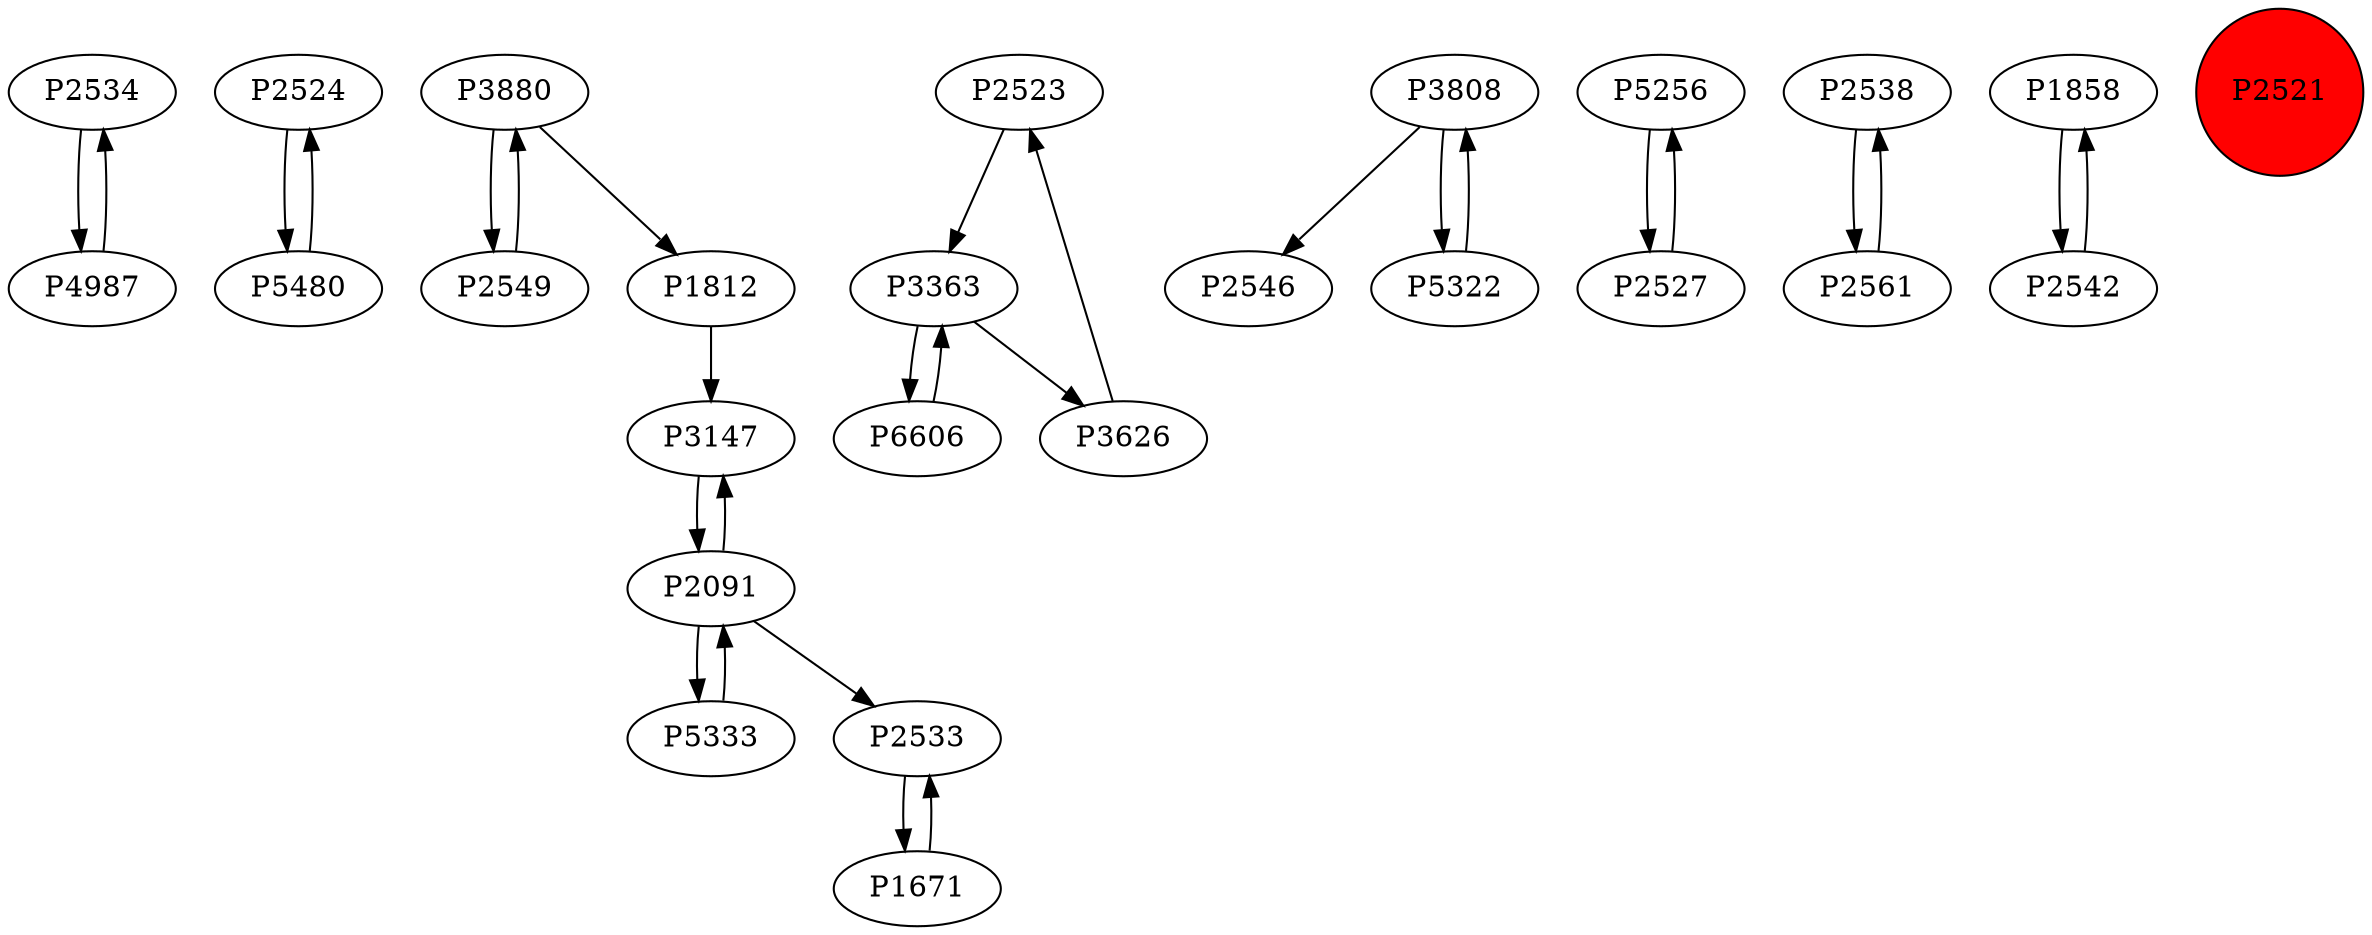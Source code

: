 digraph {
	P2534 -> P4987
	P2524 -> P5480
	P3147 -> P2091
	P2091 -> P5333
	P2523 -> P3363
	P2549 -> P3880
	P2533 -> P1671
	P3808 -> P2546
	P6606 -> P3363
	P1812 -> P3147
	P5333 -> P2091
	P3363 -> P6606
	P2091 -> P2533
	P5256 -> P2527
	P2091 -> P3147
	P3626 -> P2523
	P3880 -> P1812
	P3808 -> P5322
	P5322 -> P3808
	P2538 -> P2561
	P3363 -> P3626
	P1858 -> P2542
	P4987 -> P2534
	P2542 -> P1858
	P2561 -> P2538
	P5480 -> P2524
	P3880 -> P2549
	P1671 -> P2533
	P2527 -> P5256
	P2521 [shape=circle]
	P2521 [style=filled]
	P2521 [fillcolor=red]
}